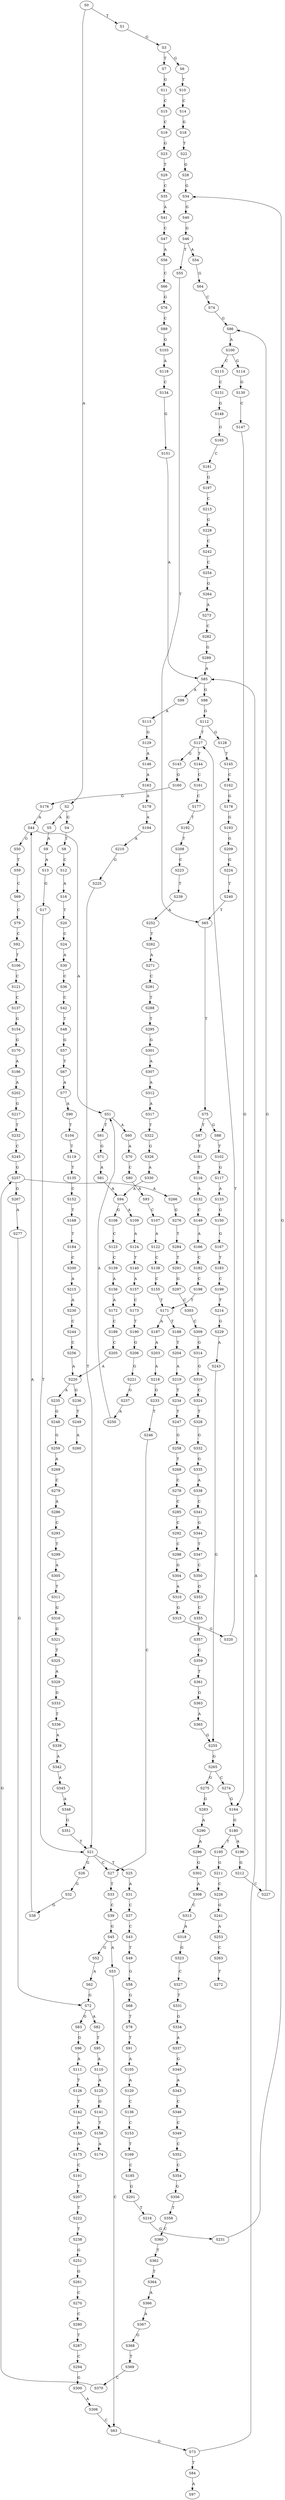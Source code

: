 strict digraph  {
	S0 -> S1 [ label = T ];
	S0 -> S2 [ label = A ];
	S1 -> S3 [ label = G ];
	S2 -> S4 [ label = G ];
	S2 -> S5 [ label = A ];
	S3 -> S6 [ label = G ];
	S3 -> S7 [ label = T ];
	S4 -> S8 [ label = T ];
	S5 -> S9 [ label = A ];
	S6 -> S10 [ label = T ];
	S7 -> S11 [ label = G ];
	S8 -> S12 [ label = C ];
	S9 -> S13 [ label = A ];
	S10 -> S14 [ label = C ];
	S11 -> S15 [ label = C ];
	S12 -> S16 [ label = A ];
	S13 -> S17 [ label = G ];
	S14 -> S18 [ label = G ];
	S15 -> S19 [ label = C ];
	S16 -> S20 [ label = T ];
	S17 -> S21 [ label = T ];
	S18 -> S22 [ label = T ];
	S19 -> S23 [ label = G ];
	S20 -> S24 [ label = C ];
	S21 -> S25 [ label = T ];
	S21 -> S26 [ label = G ];
	S21 -> S27 [ label = C ];
	S22 -> S28 [ label = G ];
	S23 -> S29 [ label = T ];
	S24 -> S30 [ label = A ];
	S25 -> S31 [ label = A ];
	S26 -> S32 [ label = G ];
	S27 -> S33 [ label = T ];
	S28 -> S34 [ label = G ];
	S29 -> S35 [ label = C ];
	S30 -> S36 [ label = C ];
	S31 -> S37 [ label = C ];
	S32 -> S38 [ label = G ];
	S33 -> S39 [ label = C ];
	S34 -> S40 [ label = G ];
	S35 -> S41 [ label = A ];
	S36 -> S42 [ label = C ];
	S37 -> S43 [ label = C ];
	S38 -> S44 [ label = A ];
	S39 -> S45 [ label = G ];
	S40 -> S46 [ label = G ];
	S41 -> S47 [ label = C ];
	S42 -> S48 [ label = T ];
	S43 -> S49 [ label = T ];
	S44 -> S50 [ label = G ];
	S44 -> S51 [ label = A ];
	S45 -> S52 [ label = G ];
	S45 -> S53 [ label = A ];
	S46 -> S54 [ label = A ];
	S46 -> S55 [ label = T ];
	S47 -> S56 [ label = A ];
	S48 -> S57 [ label = G ];
	S49 -> S58 [ label = G ];
	S50 -> S59 [ label = T ];
	S51 -> S60 [ label = A ];
	S51 -> S61 [ label = T ];
	S52 -> S62 [ label = A ];
	S53 -> S63 [ label = C ];
	S54 -> S64 [ label = G ];
	S55 -> S65 [ label = T ];
	S56 -> S66 [ label = C ];
	S57 -> S67 [ label = T ];
	S58 -> S68 [ label = G ];
	S59 -> S69 [ label = C ];
	S60 -> S70 [ label = A ];
	S61 -> S71 [ label = G ];
	S62 -> S72 [ label = G ];
	S63 -> S73 [ label = G ];
	S64 -> S74 [ label = C ];
	S65 -> S75 [ label = T ];
	S66 -> S76 [ label = G ];
	S67 -> S77 [ label = A ];
	S68 -> S78 [ label = T ];
	S69 -> S79 [ label = C ];
	S70 -> S80 [ label = C ];
	S71 -> S81 [ label = A ];
	S72 -> S82 [ label = A ];
	S72 -> S83 [ label = G ];
	S73 -> S84 [ label = T ];
	S73 -> S85 [ label = A ];
	S74 -> S86 [ label = G ];
	S75 -> S87 [ label = T ];
	S75 -> S88 [ label = G ];
	S76 -> S89 [ label = C ];
	S77 -> S90 [ label = A ];
	S78 -> S91 [ label = T ];
	S79 -> S92 [ label = C ];
	S80 -> S93 [ label = A ];
	S81 -> S94 [ label = A ];
	S82 -> S95 [ label = T ];
	S83 -> S96 [ label = G ];
	S84 -> S97 [ label = A ];
	S85 -> S98 [ label = G ];
	S85 -> S99 [ label = A ];
	S86 -> S100 [ label = A ];
	S87 -> S101 [ label = T ];
	S88 -> S102 [ label = T ];
	S89 -> S103 [ label = G ];
	S90 -> S104 [ label = T ];
	S91 -> S105 [ label = A ];
	S92 -> S106 [ label = T ];
	S93 -> S107 [ label = C ];
	S94 -> S108 [ label = G ];
	S94 -> S109 [ label = A ];
	S95 -> S110 [ label = A ];
	S96 -> S111 [ label = A ];
	S98 -> S112 [ label = G ];
	S99 -> S113 [ label = A ];
	S100 -> S114 [ label = G ];
	S100 -> S115 [ label = C ];
	S101 -> S116 [ label = T ];
	S102 -> S117 [ label = G ];
	S103 -> S118 [ label = A ];
	S104 -> S119 [ label = T ];
	S105 -> S120 [ label = A ];
	S106 -> S121 [ label = C ];
	S107 -> S122 [ label = A ];
	S108 -> S123 [ label = C ];
	S109 -> S124 [ label = A ];
	S110 -> S125 [ label = A ];
	S111 -> S126 [ label = T ];
	S112 -> S127 [ label = T ];
	S112 -> S128 [ label = G ];
	S113 -> S129 [ label = G ];
	S114 -> S130 [ label = G ];
	S115 -> S131 [ label = C ];
	S116 -> S132 [ label = A ];
	S117 -> S133 [ label = A ];
	S118 -> S134 [ label = C ];
	S119 -> S135 [ label = T ];
	S120 -> S136 [ label = C ];
	S121 -> S137 [ label = C ];
	S122 -> S138 [ label = C ];
	S123 -> S139 [ label = C ];
	S124 -> S140 [ label = T ];
	S125 -> S141 [ label = G ];
	S126 -> S142 [ label = T ];
	S127 -> S143 [ label = G ];
	S127 -> S144 [ label = T ];
	S128 -> S145 [ label = T ];
	S129 -> S146 [ label = A ];
	S130 -> S147 [ label = C ];
	S131 -> S148 [ label = G ];
	S132 -> S149 [ label = C ];
	S133 -> S150 [ label = G ];
	S134 -> S151 [ label = G ];
	S135 -> S152 [ label = C ];
	S136 -> S153 [ label = C ];
	S137 -> S154 [ label = G ];
	S138 -> S155 [ label = C ];
	S139 -> S156 [ label = A ];
	S140 -> S157 [ label = A ];
	S141 -> S158 [ label = T ];
	S142 -> S159 [ label = A ];
	S143 -> S160 [ label = G ];
	S144 -> S161 [ label = C ];
	S145 -> S162 [ label = C ];
	S146 -> S163 [ label = A ];
	S147 -> S164 [ label = G ];
	S148 -> S165 [ label = G ];
	S149 -> S166 [ label = A ];
	S150 -> S167 [ label = G ];
	S151 -> S85 [ label = A ];
	S152 -> S168 [ label = T ];
	S153 -> S169 [ label = T ];
	S154 -> S170 [ label = G ];
	S155 -> S171 [ label = T ];
	S156 -> S172 [ label = A ];
	S157 -> S173 [ label = C ];
	S158 -> S174 [ label = A ];
	S159 -> S175 [ label = A ];
	S160 -> S176 [ label = G ];
	S161 -> S177 [ label = C ];
	S162 -> S178 [ label = G ];
	S163 -> S179 [ label = A ];
	S164 -> S180 [ label = G ];
	S165 -> S181 [ label = C ];
	S166 -> S182 [ label = C ];
	S167 -> S183 [ label = T ];
	S168 -> S184 [ label = T ];
	S169 -> S185 [ label = C ];
	S170 -> S186 [ label = A ];
	S171 -> S187 [ label = A ];
	S171 -> S188 [ label = T ];
	S172 -> S189 [ label = C ];
	S173 -> S190 [ label = T ];
	S175 -> S191 [ label = C ];
	S176 -> S44 [ label = A ];
	S177 -> S192 [ label = T ];
	S178 -> S193 [ label = G ];
	S179 -> S194 [ label = A ];
	S180 -> S195 [ label = T ];
	S180 -> S196 [ label = A ];
	S181 -> S197 [ label = G ];
	S182 -> S198 [ label = C ];
	S183 -> S199 [ label = C ];
	S184 -> S200 [ label = C ];
	S185 -> S201 [ label = G ];
	S186 -> S202 [ label = A ];
	S187 -> S203 [ label = A ];
	S188 -> S204 [ label = T ];
	S189 -> S205 [ label = C ];
	S190 -> S206 [ label = G ];
	S191 -> S207 [ label = T ];
	S192 -> S208 [ label = T ];
	S193 -> S209 [ label = G ];
	S194 -> S210 [ label = A ];
	S195 -> S211 [ label = G ];
	S196 -> S212 [ label = G ];
	S197 -> S213 [ label = C ];
	S198 -> S171 [ label = T ];
	S199 -> S214 [ label = T ];
	S200 -> S215 [ label = A ];
	S201 -> S216 [ label = T ];
	S202 -> S217 [ label = G ];
	S203 -> S218 [ label = A ];
	S204 -> S219 [ label = A ];
	S205 -> S220 [ label = A ];
	S206 -> S221 [ label = G ];
	S207 -> S222 [ label = T ];
	S208 -> S223 [ label = C ];
	S209 -> S224 [ label = G ];
	S210 -> S225 [ label = G ];
	S211 -> S226 [ label = C ];
	S212 -> S227 [ label = C ];
	S213 -> S228 [ label = G ];
	S214 -> S229 [ label = G ];
	S215 -> S230 [ label = A ];
	S216 -> S231 [ label = G ];
	S217 -> S232 [ label = T ];
	S218 -> S233 [ label = G ];
	S219 -> S234 [ label = T ];
	S220 -> S235 [ label = A ];
	S220 -> S236 [ label = G ];
	S221 -> S237 [ label = G ];
	S222 -> S238 [ label = T ];
	S223 -> S239 [ label = T ];
	S224 -> S240 [ label = T ];
	S225 -> S21 [ label = T ];
	S226 -> S241 [ label = G ];
	S227 -> S86 [ label = G ];
	S228 -> S242 [ label = C ];
	S229 -> S243 [ label = A ];
	S230 -> S244 [ label = C ];
	S231 -> S34 [ label = G ];
	S232 -> S245 [ label = C ];
	S233 -> S246 [ label = T ];
	S234 -> S247 [ label = T ];
	S235 -> S248 [ label = G ];
	S236 -> S249 [ label = T ];
	S237 -> S250 [ label = A ];
	S238 -> S251 [ label = G ];
	S239 -> S252 [ label = A ];
	S240 -> S65 [ label = T ];
	S241 -> S253 [ label = A ];
	S242 -> S254 [ label = C ];
	S243 -> S255 [ label = G ];
	S244 -> S256 [ label = C ];
	S245 -> S257 [ label = G ];
	S246 -> S27 [ label = C ];
	S247 -> S258 [ label = G ];
	S248 -> S259 [ label = G ];
	S249 -> S260 [ label = A ];
	S250 -> S51 [ label = A ];
	S251 -> S261 [ label = G ];
	S252 -> S262 [ label = T ];
	S253 -> S263 [ label = C ];
	S254 -> S264 [ label = G ];
	S255 -> S265 [ label = G ];
	S256 -> S220 [ label = A ];
	S257 -> S266 [ label = A ];
	S257 -> S267 [ label = G ];
	S258 -> S268 [ label = T ];
	S259 -> S269 [ label = A ];
	S261 -> S270 [ label = C ];
	S262 -> S271 [ label = A ];
	S263 -> S272 [ label = T ];
	S264 -> S273 [ label = A ];
	S265 -> S274 [ label = C ];
	S265 -> S275 [ label = G ];
	S266 -> S276 [ label = G ];
	S267 -> S277 [ label = A ];
	S268 -> S278 [ label = C ];
	S269 -> S279 [ label = C ];
	S270 -> S280 [ label = C ];
	S271 -> S281 [ label = C ];
	S273 -> S282 [ label = C ];
	S274 -> S164 [ label = G ];
	S275 -> S283 [ label = G ];
	S276 -> S284 [ label = T ];
	S277 -> S72 [ label = G ];
	S278 -> S285 [ label = C ];
	S279 -> S286 [ label = A ];
	S280 -> S287 [ label = T ];
	S281 -> S288 [ label = T ];
	S282 -> S289 [ label = G ];
	S283 -> S290 [ label = A ];
	S284 -> S291 [ label = T ];
	S285 -> S292 [ label = C ];
	S286 -> S293 [ label = C ];
	S287 -> S294 [ label = C ];
	S288 -> S295 [ label = T ];
	S289 -> S85 [ label = A ];
	S290 -> S296 [ label = A ];
	S291 -> S297 [ label = G ];
	S292 -> S298 [ label = C ];
	S293 -> S299 [ label = T ];
	S294 -> S300 [ label = G ];
	S295 -> S301 [ label = G ];
	S296 -> S302 [ label = G ];
	S297 -> S303 [ label = C ];
	S298 -> S304 [ label = G ];
	S299 -> S305 [ label = A ];
	S300 -> S306 [ label = A ];
	S301 -> S307 [ label = A ];
	S302 -> S308 [ label = A ];
	S303 -> S309 [ label = C ];
	S304 -> S310 [ label = A ];
	S305 -> S311 [ label = T ];
	S306 -> S63 [ label = C ];
	S307 -> S312 [ label = A ];
	S308 -> S313 [ label = C ];
	S309 -> S314 [ label = G ];
	S310 -> S315 [ label = G ];
	S311 -> S316 [ label = G ];
	S312 -> S317 [ label = A ];
	S313 -> S318 [ label = A ];
	S314 -> S319 [ label = G ];
	S315 -> S320 [ label = G ];
	S316 -> S321 [ label = G ];
	S317 -> S322 [ label = T ];
	S318 -> S323 [ label = G ];
	S319 -> S324 [ label = C ];
	S320 -> S127 [ label = T ];
	S321 -> S325 [ label = T ];
	S322 -> S326 [ label = G ];
	S323 -> S327 [ label = C ];
	S324 -> S328 [ label = T ];
	S325 -> S329 [ label = A ];
	S326 -> S330 [ label = A ];
	S327 -> S331 [ label = T ];
	S328 -> S332 [ label = G ];
	S329 -> S333 [ label = G ];
	S330 -> S94 [ label = A ];
	S331 -> S334 [ label = G ];
	S332 -> S335 [ label = G ];
	S333 -> S336 [ label = T ];
	S334 -> S337 [ label = A ];
	S335 -> S338 [ label = A ];
	S336 -> S339 [ label = A ];
	S337 -> S340 [ label = G ];
	S338 -> S341 [ label = C ];
	S339 -> S342 [ label = A ];
	S340 -> S343 [ label = A ];
	S341 -> S344 [ label = G ];
	S342 -> S345 [ label = A ];
	S343 -> S346 [ label = C ];
	S344 -> S347 [ label = T ];
	S345 -> S348 [ label = A ];
	S346 -> S349 [ label = C ];
	S347 -> S350 [ label = C ];
	S348 -> S351 [ label = G ];
	S349 -> S352 [ label = C ];
	S350 -> S353 [ label = G ];
	S351 -> S21 [ label = T ];
	S352 -> S354 [ label = C ];
	S353 -> S355 [ label = C ];
	S354 -> S356 [ label = G ];
	S355 -> S357 [ label = T ];
	S356 -> S358 [ label = T ];
	S357 -> S359 [ label = C ];
	S358 -> S360 [ label = C ];
	S359 -> S361 [ label = T ];
	S360 -> S362 [ label = T ];
	S361 -> S363 [ label = G ];
	S362 -> S364 [ label = T ];
	S363 -> S365 [ label = A ];
	S364 -> S366 [ label = A ];
	S365 -> S255 [ label = G ];
	S366 -> S367 [ label = A ];
	S367 -> S368 [ label = G ];
	S368 -> S369 [ label = T ];
	S369 -> S370 [ label = C ];
	S370 -> S257 [ label = G ];
}
